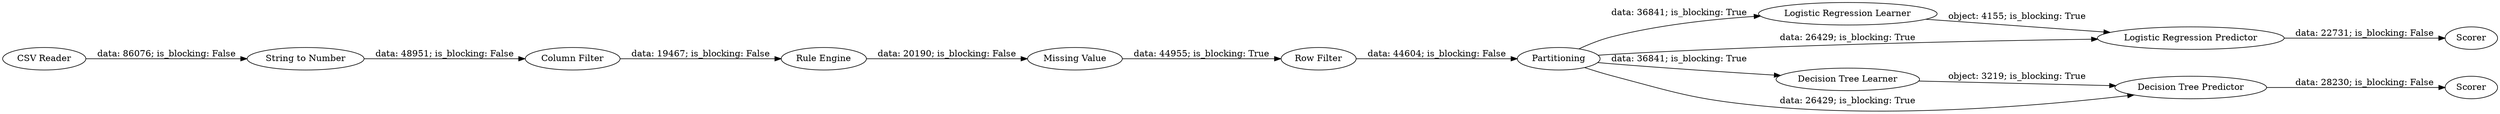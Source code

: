 digraph {
	"-2464360520480668446_3" [label="Column Filter"]
	"-2464360520480668446_6" [label="Row Filter"]
	"-2464360520480668446_7" [label=Partitioning]
	"-2464360520480668446_15" [label="Logistic Regression Learner"]
	"-2464360520480668446_9" [label="Decision Tree Predictor"]
	"-2464360520480668446_5" [label="Missing Value"]
	"-2464360520480668446_8" [label="Decision Tree Learner"]
	"-2464360520480668446_16" [label=Scorer]
	"-2464360520480668446_4" [label="Rule Engine"]
	"-2464360520480668446_14" [label="Logistic Regression Predictor"]
	"-2464360520480668446_1" [label="CSV Reader"]
	"-2464360520480668446_2" [label="String to Number"]
	"-2464360520480668446_10" [label=Scorer]
	"-2464360520480668446_1" -> "-2464360520480668446_2" [label="data: 86076; is_blocking: False"]
	"-2464360520480668446_3" -> "-2464360520480668446_4" [label="data: 19467; is_blocking: False"]
	"-2464360520480668446_6" -> "-2464360520480668446_7" [label="data: 44604; is_blocking: False"]
	"-2464360520480668446_7" -> "-2464360520480668446_8" [label="data: 36841; is_blocking: True"]
	"-2464360520480668446_7" -> "-2464360520480668446_14" [label="data: 26429; is_blocking: True"]
	"-2464360520480668446_5" -> "-2464360520480668446_6" [label="data: 44955; is_blocking: True"]
	"-2464360520480668446_14" -> "-2464360520480668446_16" [label="data: 22731; is_blocking: False"]
	"-2464360520480668446_2" -> "-2464360520480668446_3" [label="data: 48951; is_blocking: False"]
	"-2464360520480668446_4" -> "-2464360520480668446_5" [label="data: 20190; is_blocking: False"]
	"-2464360520480668446_7" -> "-2464360520480668446_9" [label="data: 26429; is_blocking: True"]
	"-2464360520480668446_8" -> "-2464360520480668446_9" [label="object: 3219; is_blocking: True"]
	"-2464360520480668446_9" -> "-2464360520480668446_10" [label="data: 28230; is_blocking: False"]
	"-2464360520480668446_7" -> "-2464360520480668446_15" [label="data: 36841; is_blocking: True"]
	"-2464360520480668446_15" -> "-2464360520480668446_14" [label="object: 4155; is_blocking: True"]
	rankdir=LR
}
